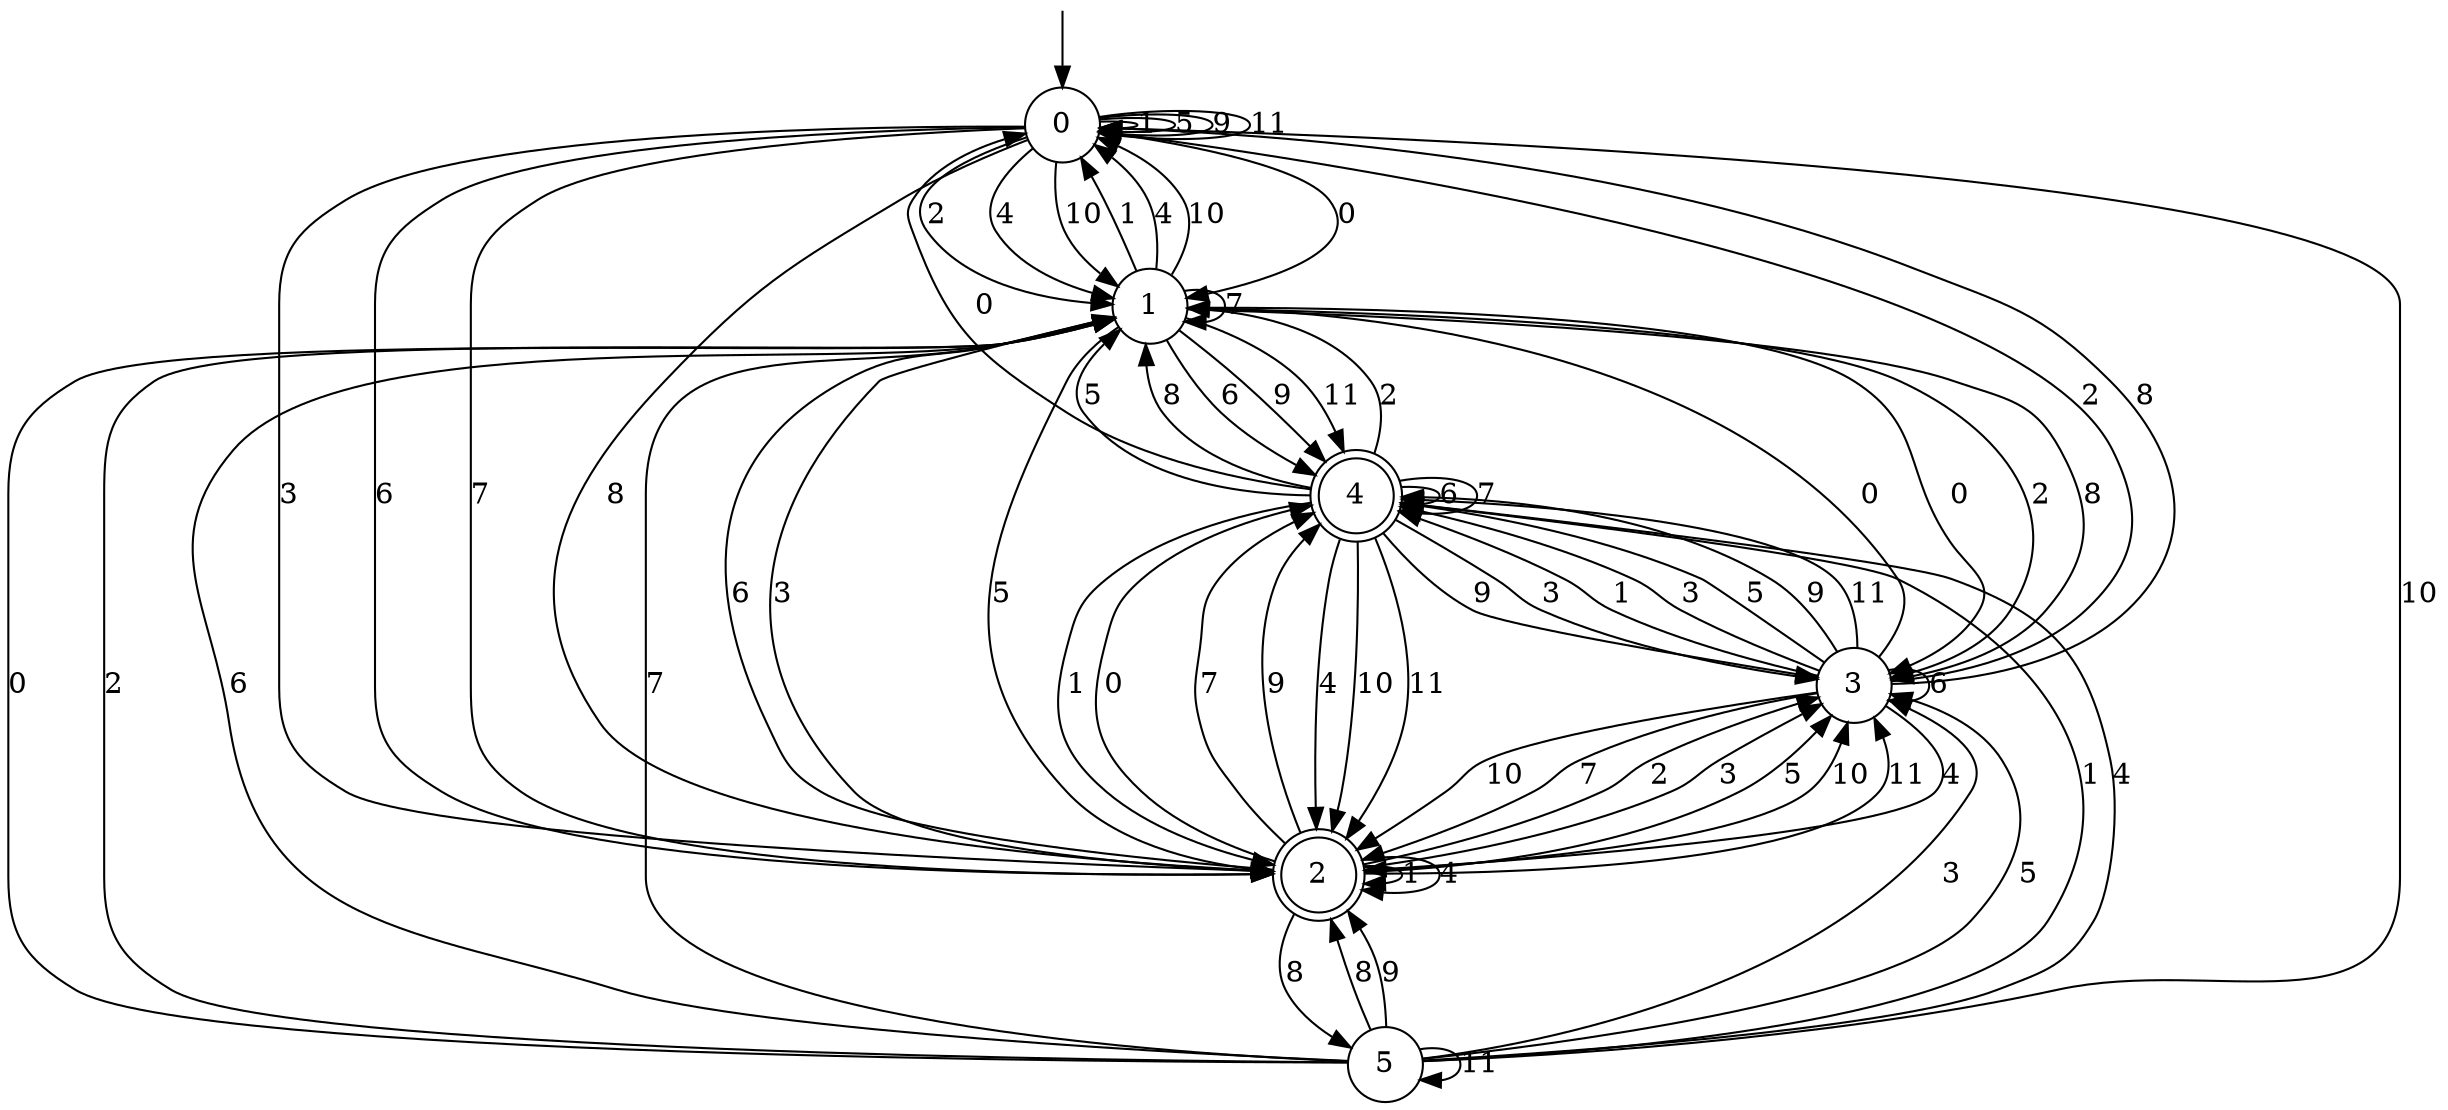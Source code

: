 digraph g {

	s0 [shape="circle" label="0"];
	s1 [shape="circle" label="1"];
	s2 [shape="doublecircle" label="2"];
	s3 [shape="circle" label="3"];
	s4 [shape="doublecircle" label="4"];
	s5 [shape="circle" label="5"];
	s0 -> s1 [label="0"];
	s0 -> s0 [label="1"];
	s0 -> s1 [label="2"];
	s0 -> s2 [label="3"];
	s0 -> s1 [label="4"];
	s0 -> s0 [label="5"];
	s0 -> s2 [label="6"];
	s0 -> s2 [label="7"];
	s0 -> s2 [label="8"];
	s0 -> s0 [label="9"];
	s0 -> s1 [label="10"];
	s0 -> s0 [label="11"];
	s1 -> s3 [label="0"];
	s1 -> s0 [label="1"];
	s1 -> s3 [label="2"];
	s1 -> s2 [label="3"];
	s1 -> s0 [label="4"];
	s1 -> s2 [label="5"];
	s1 -> s4 [label="6"];
	s1 -> s1 [label="7"];
	s1 -> s3 [label="8"];
	s1 -> s4 [label="9"];
	s1 -> s0 [label="10"];
	s1 -> s4 [label="11"];
	s2 -> s4 [label="0"];
	s2 -> s2 [label="1"];
	s2 -> s3 [label="2"];
	s2 -> s3 [label="3"];
	s2 -> s2 [label="4"];
	s2 -> s3 [label="5"];
	s2 -> s1 [label="6"];
	s2 -> s4 [label="7"];
	s2 -> s5 [label="8"];
	s2 -> s4 [label="9"];
	s2 -> s3 [label="10"];
	s2 -> s3 [label="11"];
	s3 -> s1 [label="0"];
	s3 -> s4 [label="1"];
	s3 -> s0 [label="2"];
	s3 -> s4 [label="3"];
	s3 -> s2 [label="4"];
	s3 -> s4 [label="5"];
	s3 -> s3 [label="6"];
	s3 -> s2 [label="7"];
	s3 -> s0 [label="8"];
	s3 -> s4 [label="9"];
	s3 -> s2 [label="10"];
	s3 -> s4 [label="11"];
	s4 -> s0 [label="0"];
	s4 -> s2 [label="1"];
	s4 -> s1 [label="2"];
	s4 -> s3 [label="3"];
	s4 -> s2 [label="4"];
	s4 -> s1 [label="5"];
	s4 -> s4 [label="6"];
	s4 -> s4 [label="7"];
	s4 -> s1 [label="8"];
	s4 -> s3 [label="9"];
	s4 -> s2 [label="10"];
	s4 -> s2 [label="11"];
	s5 -> s1 [label="0"];
	s5 -> s4 [label="1"];
	s5 -> s1 [label="2"];
	s5 -> s3 [label="3"];
	s5 -> s4 [label="4"];
	s5 -> s3 [label="5"];
	s5 -> s1 [label="6"];
	s5 -> s1 [label="7"];
	s5 -> s2 [label="8"];
	s5 -> s2 [label="9"];
	s5 -> s0 [label="10"];
	s5 -> s5 [label="11"];

__start0 [label="" shape="none" width="0" height="0"];
__start0 -> s0;

}
